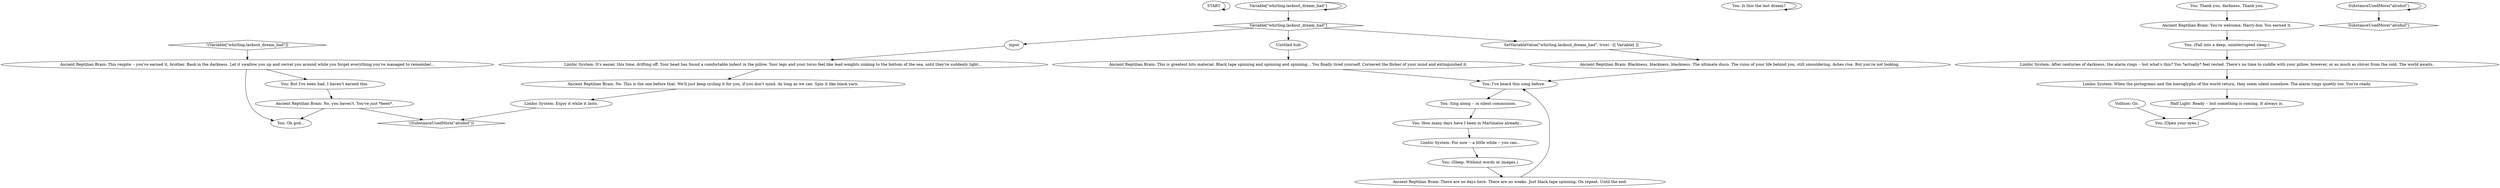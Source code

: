 # WHIRLING F2 / BLACKOUT DREAM
# Dreamless sleep, finally!
# ==================================================
digraph G {
	  0 [label="START"];
	  1 [label="input"];
	  2 [label="You: Sing along -- in silent communion."];
	  3 [label="Ancient Reptilian Brain: This is greatest hits material. Black tape spinning and spinning and spinning... You finally tired yourself. Cornered the flicker of your mind and extinguished it."];
	  4 [label="You: Oh god..."];
	  5 [label="You: Is this the last dream?"];
	  6 [label="Ancient Reptilian Brain: No. This is the one before that. We'll just keep cycling it for you, if you don't mind. As long as we can. Spin it like black yarn."];
	  7 [label="Variable[\"whirling.lackout_dream_had\"]"];
	  8 [label="Variable[\"whirling.lackout_dream_had\"]", shape=diamond];
	  9 [label="!(Variable[\"whirling.lackout_dream_had\"])", shape=diamond];
	  10 [label="Untitled hub"];
	  11 [label="You: I've heard this song before."];
	  12 [label="Limbic System: For now -- a little while -- you can..."];
	  13 [label="Ancient Reptilian Brain: There are no days here. There are no weeks. Just black tape spinning. On repeat. Until the end."];
	  14 [label="Limbic System: When the pictograms and the hieroglyphs of the world return, they seem silent somehow. The alarm rings quietly too. You're ready."];
	  15 [label="Volition: Go."];
	  16 [label="SetVariableValue(\"whirling.lackout_dream_had\", true) --[[ Variable[ ]]"];
	  17 [label="You: How many days have I been in Martinaise already..."];
	  18 [label="Ancient Reptilian Brain: Blackness, blackness, blackness. The ultimate disco. The ruins of your life behind you, still smouldering. Ashes rise. But you're not looking."];
	  19 [label="SubstanceUsedMore(\"alcohol\")"];
	  20 [label="SubstanceUsedMore(\"alcohol\")", shape=diamond];
	  21 [label="!(SubstanceUsedMore(\"alcohol\"))", shape=diamond];
	  22 [label="You: Thank you, darkness. Thank you."];
	  23 [label="Ancient Reptilian Brain: No, you haven't. You've just *been*."];
	  24 [label="Limbic System: After centuries of darkness, the alarm rings -- but what's this? You *actually* feel rested. There's no time to cuddle with your pillow, however, or as much as shiver from the cold. The world awaits."];
	  25 [label="You: [Open your eyes.]"];
	  26 [label="Limbic System: Enjoy it while it lasts."];
	  27 [label="You: (Fall into a deep, uninterrupted sleep.)"];
	  28 [label="You: But I've been bad. I haven't earned this."];
	  29 [label="Half Light: Ready -- but something is coming. It always is."];
	  30 [label="Limbic System: It's easier, this time, drifting off. Your head has found a comfortable indent in the pillow. Your legs and your torso feel like lead weights sinking to the bottom of the sea, until they're suddenly light..."];
	  31 [label="You: (Sleep. Without words or images.)"];
	  32 [label="Ancient Reptilian Brain: This respite -- you've earned it, brother. Bask in the darkness. Let it swallow you up and swivel you around while you forget everything you've managed to remember..."];
	  33 [label="Ancient Reptilian Brain: You're welcome, Harry-boy. You earned it."];
	  0 -> 0
	  1 -> 30
	  2 -> 17
	  3 -> 11
	  5 -> 5
	  6 -> 26
	  7 -> 8
	  7 -> 7
	  8 -> 16
	  8 -> 1
	  8 -> 10
	  9 -> 32
	  10 -> 3
	  11 -> 2
	  12 -> 31
	  13 -> 11
	  14 -> 29
	  15 -> 25
	  16 -> 18
	  17 -> 12
	  18 -> 11
	  19 -> 19
	  19 -> 20
	  22 -> 33
	  23 -> 4
	  23 -> 21
	  24 -> 14
	  26 -> 21
	  27 -> 24
	  28 -> 23
	  29 -> 25
	  30 -> 6
	  31 -> 13
	  32 -> 28
	  32 -> 4
	  33 -> 27
}

